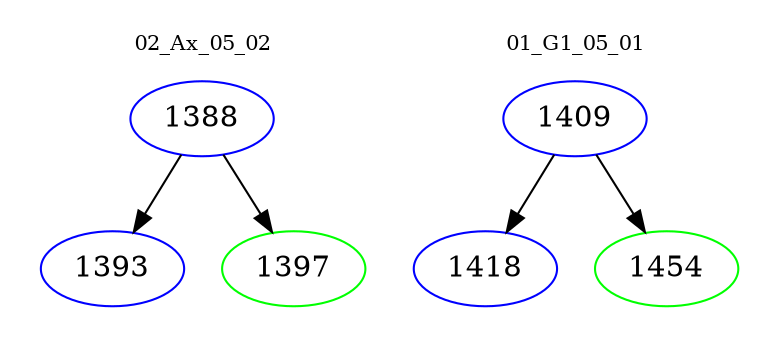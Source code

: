 digraph{
subgraph cluster_0 {
color = white
label = "02_Ax_05_02";
fontsize=10;
T0_1388 [label="1388", color="blue"]
T0_1388 -> T0_1393 [color="black"]
T0_1393 [label="1393", color="blue"]
T0_1388 -> T0_1397 [color="black"]
T0_1397 [label="1397", color="green"]
}
subgraph cluster_1 {
color = white
label = "01_G1_05_01";
fontsize=10;
T1_1409 [label="1409", color="blue"]
T1_1409 -> T1_1418 [color="black"]
T1_1418 [label="1418", color="blue"]
T1_1409 -> T1_1454 [color="black"]
T1_1454 [label="1454", color="green"]
}
}

